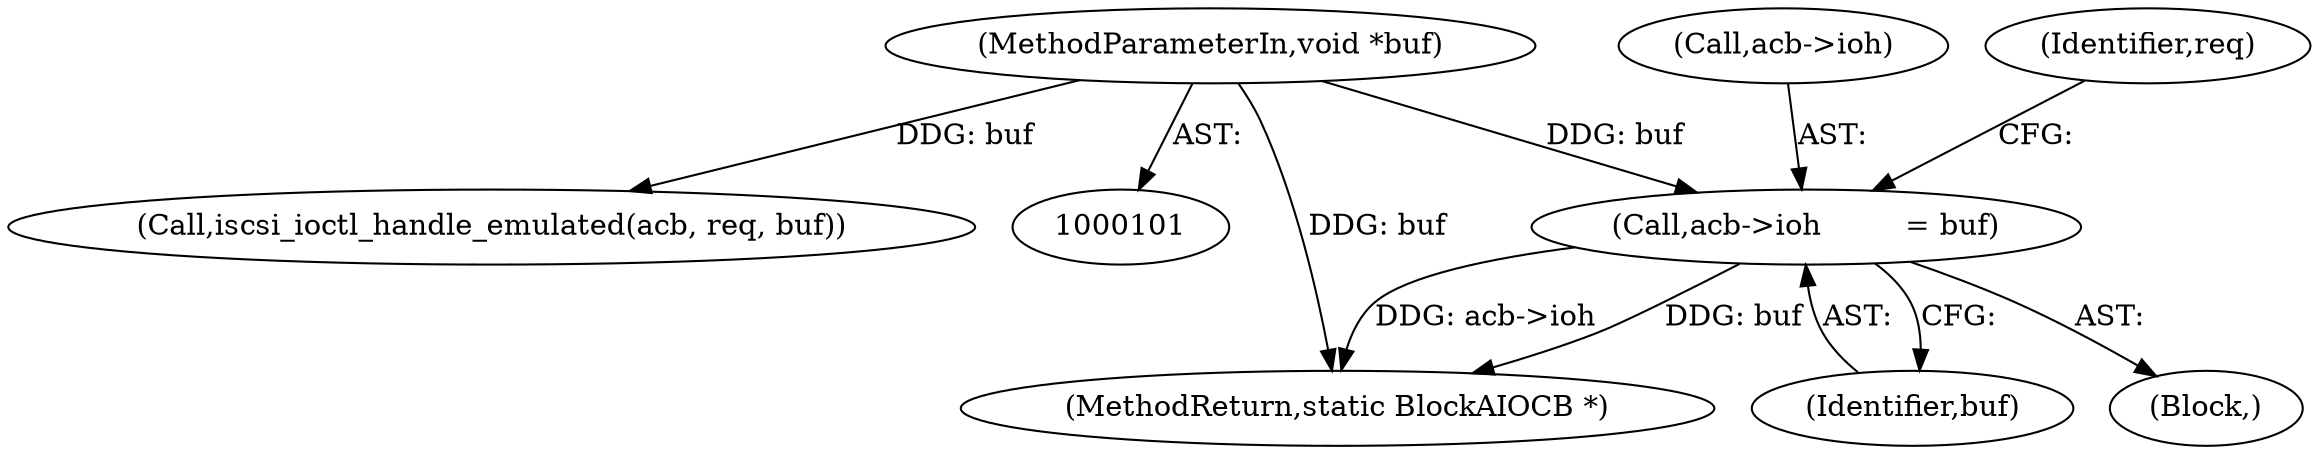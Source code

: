 digraph "0_qemu_a6b3167fa0e825aebb5a7cd8b437b6d41584a196@pointer" {
"1000151" [label="(Call,acb->ioh         = buf)"];
"1000104" [label="(MethodParameterIn,void *buf)"];
"1000155" [label="(Identifier,buf)"];
"1000420" [label="(MethodReturn,static BlockAIOCB *)"];
"1000152" [label="(Call,acb->ioh)"];
"1000104" [label="(MethodParameterIn,void *buf)"];
"1000151" [label="(Call,acb->ioh         = buf)"];
"1000107" [label="(Block,)"];
"1000161" [label="(Call,iscsi_ioctl_handle_emulated(acb, req, buf))"];
"1000158" [label="(Identifier,req)"];
"1000151" -> "1000107"  [label="AST: "];
"1000151" -> "1000155"  [label="CFG: "];
"1000152" -> "1000151"  [label="AST: "];
"1000155" -> "1000151"  [label="AST: "];
"1000158" -> "1000151"  [label="CFG: "];
"1000151" -> "1000420"  [label="DDG: acb->ioh"];
"1000151" -> "1000420"  [label="DDG: buf"];
"1000104" -> "1000151"  [label="DDG: buf"];
"1000104" -> "1000101"  [label="AST: "];
"1000104" -> "1000420"  [label="DDG: buf"];
"1000104" -> "1000161"  [label="DDG: buf"];
}
